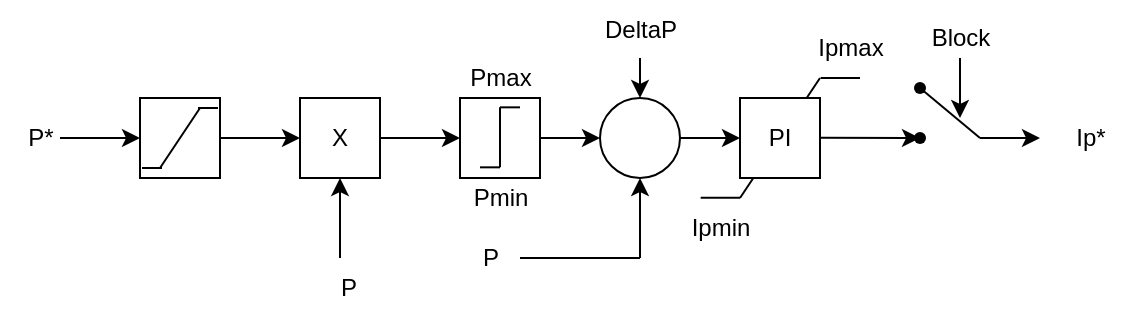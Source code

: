 <mxfile>
    <diagram name="Page-1" id="1GrMfoRmzw9oueDwr1QM">
        <mxGraphModel dx="1225" dy="707" grid="1" gridSize="10" guides="1" tooltips="1" connect="1" arrows="1" fold="1" page="1" pageScale="1" pageWidth="827" pageHeight="1169" math="0" shadow="0">
            <root>
                <mxCell id="0"/>
                <mxCell id="1" parent="0"/>
                <mxCell id="w1Y-Avty2o6jiPsMjraB-3" value="" style="verticalLabelPosition=bottom;verticalAlign=top;html=1;shape=mxgraph.basic.rect;fillColor2=none;strokeWidth=1;size=20;indent=25;" parent="1" vertex="1">
                    <mxGeometry x="310" y="300" width="40" height="40" as="geometry"/>
                </mxCell>
                <mxCell id="w1Y-Avty2o6jiPsMjraB-5" value="" style="endArrow=none;html=1;rounded=0;endSize=4;startSize=5;jumpSize=6;sourcePerimeterSpacing=0;entryX=0.25;entryY=1;entryDx=0;entryDy=0;entryPerimeter=0;" parent="1" edge="1">
                    <mxGeometry width="50" height="50" relative="1" as="geometry">
                        <mxPoint x="340" y="305" as="sourcePoint"/>
                        <mxPoint x="320" y="335" as="targetPoint"/>
                    </mxGeometry>
                </mxCell>
                <mxCell id="w1Y-Avty2o6jiPsMjraB-6" value="" style="endArrow=none;html=1;rounded=0;" parent="1" edge="1">
                    <mxGeometry width="50" height="50" relative="1" as="geometry">
                        <mxPoint x="339" y="305" as="sourcePoint"/>
                        <mxPoint x="349" y="305" as="targetPoint"/>
                    </mxGeometry>
                </mxCell>
                <mxCell id="w1Y-Avty2o6jiPsMjraB-8" value="" style="endArrow=none;html=1;rounded=0;" parent="1" edge="1">
                    <mxGeometry width="50" height="50" relative="1" as="geometry">
                        <mxPoint x="311" y="335" as="sourcePoint"/>
                        <mxPoint x="321" y="335" as="targetPoint"/>
                    </mxGeometry>
                </mxCell>
                <mxCell id="w1Y-Avty2o6jiPsMjraB-17" value="" style="endArrow=classic;html=1;rounded=0;" parent="1" edge="1">
                    <mxGeometry width="50" height="50" relative="1" as="geometry">
                        <mxPoint x="270" y="320" as="sourcePoint"/>
                        <mxPoint x="310" y="320" as="targetPoint"/>
                    </mxGeometry>
                </mxCell>
                <mxCell id="w1Y-Avty2o6jiPsMjraB-19" value="P*" style="text;html=1;align=center;verticalAlign=middle;resizable=0;points=[];autosize=1;strokeColor=none;fillColor=none;" parent="1" vertex="1">
                    <mxGeometry x="240" y="305" width="40" height="30" as="geometry"/>
                </mxCell>
                <mxCell id="w1Y-Avty2o6jiPsMjraB-20" value="X" style="whiteSpace=wrap;html=1;aspect=fixed;" parent="1" vertex="1">
                    <mxGeometry x="390" y="300" width="40" height="40" as="geometry"/>
                </mxCell>
                <mxCell id="w1Y-Avty2o6jiPsMjraB-21" value="" style="endArrow=classic;html=1;rounded=0;" parent="1" edge="1">
                    <mxGeometry width="50" height="50" relative="1" as="geometry">
                        <mxPoint x="350" y="320" as="sourcePoint"/>
                        <mxPoint x="390" y="320" as="targetPoint"/>
                    </mxGeometry>
                </mxCell>
                <mxCell id="w1Y-Avty2o6jiPsMjraB-22" value="" style="whiteSpace=wrap;html=1;aspect=fixed;" parent="1" vertex="1">
                    <mxGeometry x="470" y="300" width="40" height="40" as="geometry"/>
                </mxCell>
                <mxCell id="w1Y-Avty2o6jiPsMjraB-23" value="" style="endArrow=classic;html=1;rounded=0;entryX=0;entryY=0.5;entryDx=0;entryDy=0;exitX=1;exitY=0.5;exitDx=0;exitDy=0;" parent="1" source="w1Y-Avty2o6jiPsMjraB-20" target="w1Y-Avty2o6jiPsMjraB-22" edge="1">
                    <mxGeometry width="50" height="50" relative="1" as="geometry">
                        <mxPoint x="360" y="330" as="sourcePoint"/>
                        <mxPoint x="400" y="330" as="targetPoint"/>
                    </mxGeometry>
                </mxCell>
                <mxCell id="w1Y-Avty2o6jiPsMjraB-24" value="" style="endArrow=none;html=1;rounded=0;" parent="1" edge="1">
                    <mxGeometry width="50" height="50" relative="1" as="geometry">
                        <mxPoint x="500" y="304.67" as="sourcePoint"/>
                        <mxPoint x="490" y="304.67" as="targetPoint"/>
                    </mxGeometry>
                </mxCell>
                <mxCell id="w1Y-Avty2o6jiPsMjraB-25" value="" style="endArrow=none;html=1;rounded=0;" parent="1" edge="1">
                    <mxGeometry width="50" height="50" relative="1" as="geometry">
                        <mxPoint x="490" y="334.67" as="sourcePoint"/>
                        <mxPoint x="480" y="334.67" as="targetPoint"/>
                    </mxGeometry>
                </mxCell>
                <mxCell id="w1Y-Avty2o6jiPsMjraB-26" value="" style="endArrow=none;html=1;rounded=0;" parent="1" edge="1">
                    <mxGeometry width="50" height="50" relative="1" as="geometry">
                        <mxPoint x="490" y="304.67" as="sourcePoint"/>
                        <mxPoint x="490" y="334.67" as="targetPoint"/>
                    </mxGeometry>
                </mxCell>
                <mxCell id="w1Y-Avty2o6jiPsMjraB-27" value="Pmax" style="text;html=1;align=center;verticalAlign=middle;resizable=0;points=[];autosize=1;strokeColor=none;fillColor=none;" parent="1" vertex="1">
                    <mxGeometry x="465" y="275" width="50" height="30" as="geometry"/>
                </mxCell>
                <mxCell id="w1Y-Avty2o6jiPsMjraB-28" value="Pmin" style="text;html=1;align=center;verticalAlign=middle;resizable=0;points=[];autosize=1;strokeColor=none;fillColor=none;" parent="1" vertex="1">
                    <mxGeometry x="465" y="335" width="50" height="30" as="geometry"/>
                </mxCell>
                <mxCell id="w1Y-Avty2o6jiPsMjraB-29" value="" style="ellipse;whiteSpace=wrap;html=1;aspect=fixed;" parent="1" vertex="1">
                    <mxGeometry x="540" y="300" width="40" height="40" as="geometry"/>
                </mxCell>
                <mxCell id="w1Y-Avty2o6jiPsMjraB-30" value="" style="endArrow=classic;html=1;rounded=0;entryX=0;entryY=0.5;entryDx=0;entryDy=0;" parent="1" target="w1Y-Avty2o6jiPsMjraB-29" edge="1">
                    <mxGeometry width="50" height="50" relative="1" as="geometry">
                        <mxPoint x="510" y="320" as="sourcePoint"/>
                        <mxPoint x="480" y="330" as="targetPoint"/>
                    </mxGeometry>
                </mxCell>
                <mxCell id="w1Y-Avty2o6jiPsMjraB-31" value="" style="endArrow=classic;html=1;rounded=0;entryX=0.5;entryY=0;entryDx=0;entryDy=0;" parent="1" target="w1Y-Avty2o6jiPsMjraB-29" edge="1">
                    <mxGeometry width="50" height="50" relative="1" as="geometry">
                        <mxPoint x="560" y="280" as="sourcePoint"/>
                        <mxPoint x="550" y="330" as="targetPoint"/>
                    </mxGeometry>
                </mxCell>
                <mxCell id="w1Y-Avty2o6jiPsMjraB-32" value="" style="endArrow=classic;html=1;rounded=0;entryX=0.5;entryY=1;entryDx=0;entryDy=0;" parent="1" target="w1Y-Avty2o6jiPsMjraB-29" edge="1">
                    <mxGeometry width="50" height="50" relative="1" as="geometry">
                        <mxPoint x="560" y="380" as="sourcePoint"/>
                        <mxPoint x="570" y="310" as="targetPoint"/>
                    </mxGeometry>
                </mxCell>
                <mxCell id="w1Y-Avty2o6jiPsMjraB-33" value="" style="endArrow=classic;html=1;rounded=0;exitX=1;exitY=0.5;exitDx=0;exitDy=0;" parent="1" source="w1Y-Avty2o6jiPsMjraB-29" edge="1">
                    <mxGeometry width="50" height="50" relative="1" as="geometry">
                        <mxPoint x="570" y="390" as="sourcePoint"/>
                        <mxPoint x="610" y="320" as="targetPoint"/>
                    </mxGeometry>
                </mxCell>
                <mxCell id="w1Y-Avty2o6jiPsMjraB-35" value="" style="endArrow=none;html=1;rounded=0;endSize=4;startSize=5;jumpSize=6;sourcePerimeterSpacing=0;" parent="1" edge="1">
                    <mxGeometry width="50" height="50" relative="1" as="geometry">
                        <mxPoint x="650" y="290" as="sourcePoint"/>
                        <mxPoint x="610" y="350" as="targetPoint"/>
                    </mxGeometry>
                </mxCell>
                <mxCell id="w1Y-Avty2o6jiPsMjraB-36" value="" style="endArrow=none;html=1;rounded=0;" parent="1" edge="1">
                    <mxGeometry width="50" height="50" relative="1" as="geometry">
                        <mxPoint x="650.333" y="290" as="sourcePoint"/>
                        <mxPoint x="670" y="290" as="targetPoint"/>
                    </mxGeometry>
                </mxCell>
                <mxCell id="w1Y-Avty2o6jiPsMjraB-37" value="" style="endArrow=none;html=1;rounded=0;" parent="1" edge="1">
                    <mxGeometry width="50" height="50" relative="1" as="geometry">
                        <mxPoint x="590.333" y="349.83" as="sourcePoint"/>
                        <mxPoint x="610" y="349.83" as="targetPoint"/>
                    </mxGeometry>
                </mxCell>
                <mxCell id="w1Y-Avty2o6jiPsMjraB-34" value="PI" style="whiteSpace=wrap;html=1;aspect=fixed;" parent="1" vertex="1">
                    <mxGeometry x="610" y="300" width="40" height="40" as="geometry"/>
                </mxCell>
                <mxCell id="w1Y-Avty2o6jiPsMjraB-38" value="" style="endArrow=none;html=1;rounded=0;" parent="1" edge="1">
                    <mxGeometry width="50" height="50" relative="1" as="geometry">
                        <mxPoint x="500" y="380" as="sourcePoint"/>
                        <mxPoint x="560" y="380" as="targetPoint"/>
                    </mxGeometry>
                </mxCell>
                <mxCell id="w1Y-Avty2o6jiPsMjraB-39" value="P" style="text;html=1;align=center;verticalAlign=middle;resizable=0;points=[];autosize=1;strokeColor=none;fillColor=none;" parent="1" vertex="1">
                    <mxGeometry x="470" y="365" width="30" height="30" as="geometry"/>
                </mxCell>
                <mxCell id="w1Y-Avty2o6jiPsMjraB-40" value="DeltaP" style="text;html=1;align=center;verticalAlign=middle;resizable=0;points=[];autosize=1;strokeColor=none;fillColor=none;" parent="1" vertex="1">
                    <mxGeometry x="530" y="251" width="60" height="30" as="geometry"/>
                </mxCell>
                <mxCell id="w1Y-Avty2o6jiPsMjraB-41" value="Ipmin" style="text;html=1;align=center;verticalAlign=middle;resizable=0;points=[];autosize=1;strokeColor=none;fillColor=none;" parent="1" vertex="1">
                    <mxGeometry x="575" y="350" width="50" height="30" as="geometry"/>
                </mxCell>
                <mxCell id="w1Y-Avty2o6jiPsMjraB-42" value="Ipmax" style="text;html=1;align=center;verticalAlign=middle;resizable=0;points=[];autosize=1;strokeColor=none;fillColor=none;" parent="1" vertex="1">
                    <mxGeometry x="635" y="260" width="60" height="30" as="geometry"/>
                </mxCell>
                <mxCell id="w1Y-Avty2o6jiPsMjraB-43" value="" style="endArrow=classic;html=1;rounded=0;exitX=1;exitY=0.5;exitDx=0;exitDy=0;" parent="1" target="w1Y-Avty2o6jiPsMjraB-45" edge="1">
                    <mxGeometry width="50" height="50" relative="1" as="geometry">
                        <mxPoint x="650" y="319.83" as="sourcePoint"/>
                        <mxPoint x="680" y="319.83" as="targetPoint"/>
                    </mxGeometry>
                </mxCell>
                <mxCell id="w1Y-Avty2o6jiPsMjraB-45" value="" style="shape=waypoint;sketch=0;fillStyle=solid;size=6;pointerEvents=1;points=[];fillColor=none;resizable=0;rotatable=0;perimeter=centerPerimeter;snapToPoint=1;" parent="1" vertex="1">
                    <mxGeometry x="690" y="310" width="20" height="20" as="geometry"/>
                </mxCell>
                <mxCell id="w1Y-Avty2o6jiPsMjraB-46" value="" style="shape=waypoint;sketch=0;fillStyle=solid;size=6;pointerEvents=1;points=[];fillColor=none;resizable=0;rotatable=0;perimeter=centerPerimeter;snapToPoint=1;" parent="1" vertex="1">
                    <mxGeometry x="690" y="285" width="20" height="20" as="geometry"/>
                </mxCell>
                <mxCell id="w1Y-Avty2o6jiPsMjraB-47" value="" style="endArrow=none;html=1;rounded=0;" parent="1" source="w1Y-Avty2o6jiPsMjraB-46" edge="1">
                    <mxGeometry width="50" height="50" relative="1" as="geometry">
                        <mxPoint x="510" y="390" as="sourcePoint"/>
                        <mxPoint x="730" y="320" as="targetPoint"/>
                    </mxGeometry>
                </mxCell>
                <mxCell id="w1Y-Avty2o6jiPsMjraB-49" value="" style="endArrow=classic;html=1;rounded=0;" parent="1" edge="1">
                    <mxGeometry width="50" height="50" relative="1" as="geometry">
                        <mxPoint x="730" y="320" as="sourcePoint"/>
                        <mxPoint x="760" y="320" as="targetPoint"/>
                    </mxGeometry>
                </mxCell>
                <mxCell id="w1Y-Avty2o6jiPsMjraB-50" value="" style="endArrow=classic;html=1;rounded=0;" parent="1" edge="1">
                    <mxGeometry width="50" height="50" relative="1" as="geometry">
                        <mxPoint x="720" y="280" as="sourcePoint"/>
                        <mxPoint x="720" y="310" as="targetPoint"/>
                    </mxGeometry>
                </mxCell>
                <mxCell id="w1Y-Avty2o6jiPsMjraB-51" value="Block" style="text;html=1;align=center;verticalAlign=middle;resizable=0;points=[];autosize=1;strokeColor=none;fillColor=none;" parent="1" vertex="1">
                    <mxGeometry x="695" y="255" width="50" height="30" as="geometry"/>
                </mxCell>
                <mxCell id="w1Y-Avty2o6jiPsMjraB-52" value="Ip*" style="text;html=1;align=center;verticalAlign=middle;resizable=0;points=[];autosize=1;strokeColor=none;fillColor=none;" parent="1" vertex="1">
                    <mxGeometry x="765" y="305" width="40" height="30" as="geometry"/>
                </mxCell>
                <mxCell id="2" value="" style="endArrow=classic;html=1;rounded=0;entryX=0.5;entryY=1;entryDx=0;entryDy=0;" edge="1" parent="1" target="w1Y-Avty2o6jiPsMjraB-20">
                    <mxGeometry width="50" height="50" relative="1" as="geometry">
                        <mxPoint x="410" y="380" as="sourcePoint"/>
                        <mxPoint x="570" y="350" as="targetPoint"/>
                    </mxGeometry>
                </mxCell>
                <mxCell id="3" value="P" style="text;html=1;align=center;verticalAlign=middle;resizable=0;points=[];autosize=1;strokeColor=none;fillColor=none;" vertex="1" parent="1">
                    <mxGeometry x="399" y="380" width="30" height="30" as="geometry"/>
                </mxCell>
            </root>
        </mxGraphModel>
    </diagram>
</mxfile>